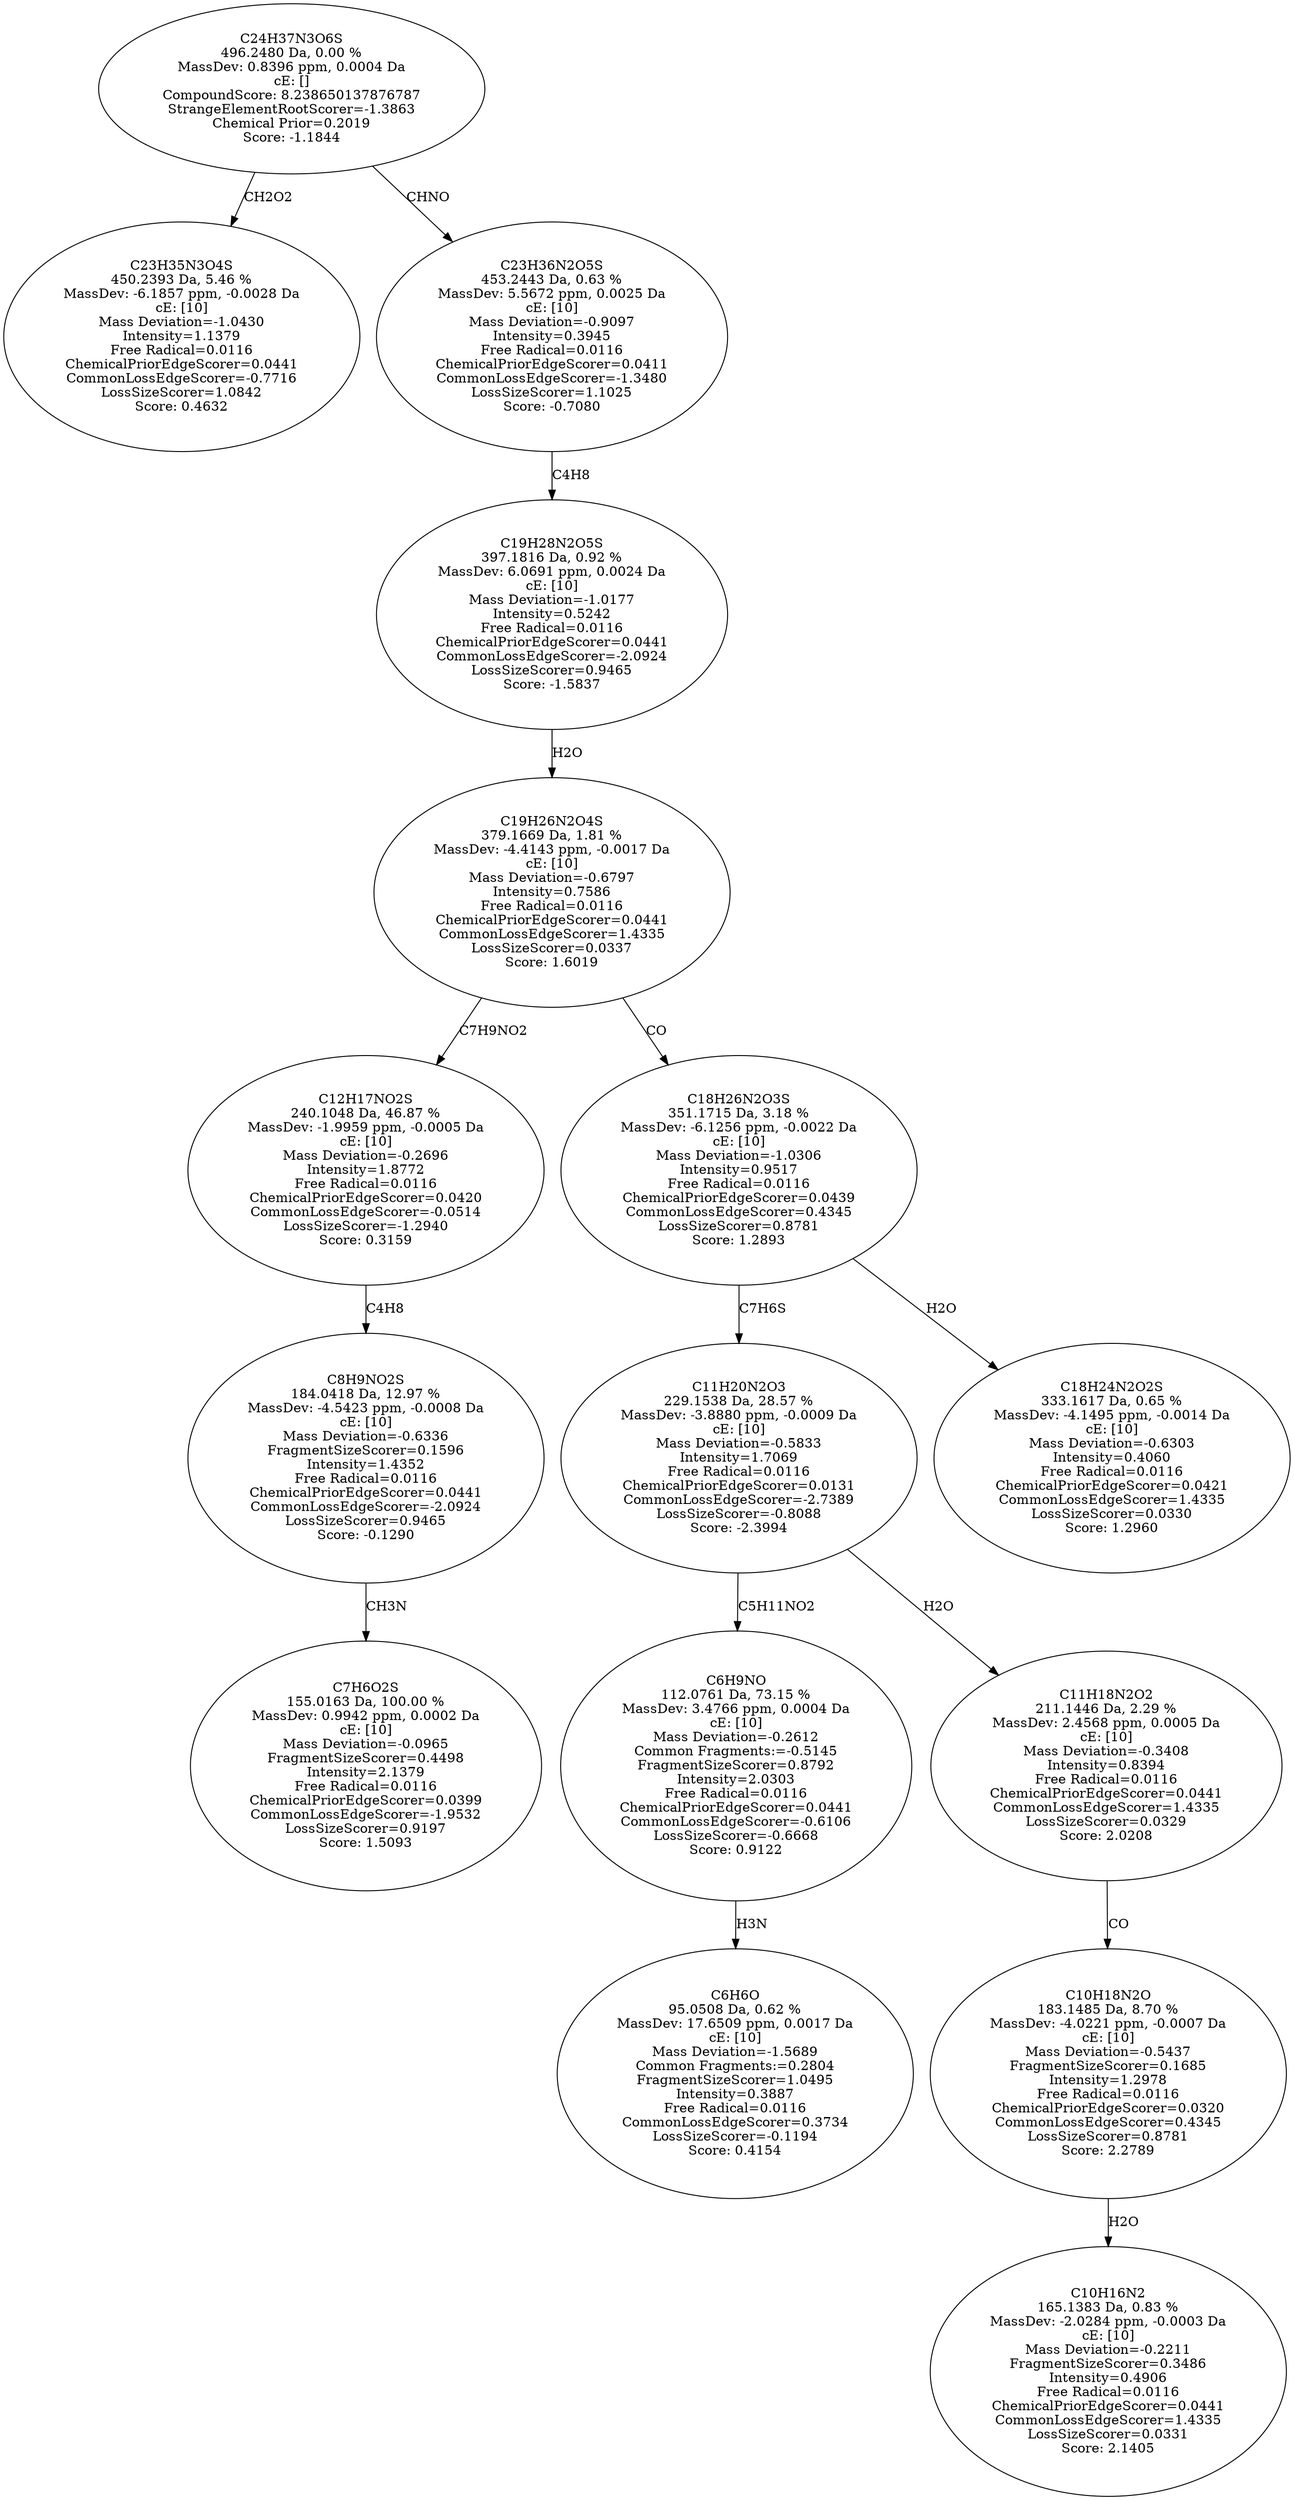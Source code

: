 strict digraph {
v1 [label="C23H35N3O4S\n450.2393 Da, 5.46 %\nMassDev: -6.1857 ppm, -0.0028 Da\ncE: [10]\nMass Deviation=-1.0430\nIntensity=1.1379\nFree Radical=0.0116\nChemicalPriorEdgeScorer=0.0441\nCommonLossEdgeScorer=-0.7716\nLossSizeScorer=1.0842\nScore: 0.4632"];
v2 [label="C7H6O2S\n155.0163 Da, 100.00 %\nMassDev: 0.9942 ppm, 0.0002 Da\ncE: [10]\nMass Deviation=-0.0965\nFragmentSizeScorer=0.4498\nIntensity=2.1379\nFree Radical=0.0116\nChemicalPriorEdgeScorer=0.0399\nCommonLossEdgeScorer=-1.9532\nLossSizeScorer=0.9197\nScore: 1.5093"];
v3 [label="C8H9NO2S\n184.0418 Da, 12.97 %\nMassDev: -4.5423 ppm, -0.0008 Da\ncE: [10]\nMass Deviation=-0.6336\nFragmentSizeScorer=0.1596\nIntensity=1.4352\nFree Radical=0.0116\nChemicalPriorEdgeScorer=0.0441\nCommonLossEdgeScorer=-2.0924\nLossSizeScorer=0.9465\nScore: -0.1290"];
v4 [label="C12H17NO2S\n240.1048 Da, 46.87 %\nMassDev: -1.9959 ppm, -0.0005 Da\ncE: [10]\nMass Deviation=-0.2696\nIntensity=1.8772\nFree Radical=0.0116\nChemicalPriorEdgeScorer=0.0420\nCommonLossEdgeScorer=-0.0514\nLossSizeScorer=-1.2940\nScore: 0.3159"];
v5 [label="C6H6O\n95.0508 Da, 0.62 %\nMassDev: 17.6509 ppm, 0.0017 Da\ncE: [10]\nMass Deviation=-1.5689\nCommon Fragments:=0.2804\nFragmentSizeScorer=1.0495\nIntensity=0.3887\nFree Radical=0.0116\nCommonLossEdgeScorer=0.3734\nLossSizeScorer=-0.1194\nScore: 0.4154"];
v6 [label="C6H9NO\n112.0761 Da, 73.15 %\nMassDev: 3.4766 ppm, 0.0004 Da\ncE: [10]\nMass Deviation=-0.2612\nCommon Fragments:=-0.5145\nFragmentSizeScorer=0.8792\nIntensity=2.0303\nFree Radical=0.0116\nChemicalPriorEdgeScorer=0.0441\nCommonLossEdgeScorer=-0.6106\nLossSizeScorer=-0.6668\nScore: 0.9122"];
v7 [label="C10H16N2\n165.1383 Da, 0.83 %\nMassDev: -2.0284 ppm, -0.0003 Da\ncE: [10]\nMass Deviation=-0.2211\nFragmentSizeScorer=0.3486\nIntensity=0.4906\nFree Radical=0.0116\nChemicalPriorEdgeScorer=0.0441\nCommonLossEdgeScorer=1.4335\nLossSizeScorer=0.0331\nScore: 2.1405"];
v8 [label="C10H18N2O\n183.1485 Da, 8.70 %\nMassDev: -4.0221 ppm, -0.0007 Da\ncE: [10]\nMass Deviation=-0.5437\nFragmentSizeScorer=0.1685\nIntensity=1.2978\nFree Radical=0.0116\nChemicalPriorEdgeScorer=0.0320\nCommonLossEdgeScorer=0.4345\nLossSizeScorer=0.8781\nScore: 2.2789"];
v9 [label="C11H18N2O2\n211.1446 Da, 2.29 %\nMassDev: 2.4568 ppm, 0.0005 Da\ncE: [10]\nMass Deviation=-0.3408\nIntensity=0.8394\nFree Radical=0.0116\nChemicalPriorEdgeScorer=0.0441\nCommonLossEdgeScorer=1.4335\nLossSizeScorer=0.0329\nScore: 2.0208"];
v10 [label="C11H20N2O3\n229.1538 Da, 28.57 %\nMassDev: -3.8880 ppm, -0.0009 Da\ncE: [10]\nMass Deviation=-0.5833\nIntensity=1.7069\nFree Radical=0.0116\nChemicalPriorEdgeScorer=0.0131\nCommonLossEdgeScorer=-2.7389\nLossSizeScorer=-0.8088\nScore: -2.3994"];
v11 [label="C18H24N2O2S\n333.1617 Da, 0.65 %\nMassDev: -4.1495 ppm, -0.0014 Da\ncE: [10]\nMass Deviation=-0.6303\nIntensity=0.4060\nFree Radical=0.0116\nChemicalPriorEdgeScorer=0.0421\nCommonLossEdgeScorer=1.4335\nLossSizeScorer=0.0330\nScore: 1.2960"];
v12 [label="C18H26N2O3S\n351.1715 Da, 3.18 %\nMassDev: -6.1256 ppm, -0.0022 Da\ncE: [10]\nMass Deviation=-1.0306\nIntensity=0.9517\nFree Radical=0.0116\nChemicalPriorEdgeScorer=0.0439\nCommonLossEdgeScorer=0.4345\nLossSizeScorer=0.8781\nScore: 1.2893"];
v13 [label="C19H26N2O4S\n379.1669 Da, 1.81 %\nMassDev: -4.4143 ppm, -0.0017 Da\ncE: [10]\nMass Deviation=-0.6797\nIntensity=0.7586\nFree Radical=0.0116\nChemicalPriorEdgeScorer=0.0441\nCommonLossEdgeScorer=1.4335\nLossSizeScorer=0.0337\nScore: 1.6019"];
v14 [label="C19H28N2O5S\n397.1816 Da, 0.92 %\nMassDev: 6.0691 ppm, 0.0024 Da\ncE: [10]\nMass Deviation=-1.0177\nIntensity=0.5242\nFree Radical=0.0116\nChemicalPriorEdgeScorer=0.0441\nCommonLossEdgeScorer=-2.0924\nLossSizeScorer=0.9465\nScore: -1.5837"];
v15 [label="C23H36N2O5S\n453.2443 Da, 0.63 %\nMassDev: 5.5672 ppm, 0.0025 Da\ncE: [10]\nMass Deviation=-0.9097\nIntensity=0.3945\nFree Radical=0.0116\nChemicalPriorEdgeScorer=0.0411\nCommonLossEdgeScorer=-1.3480\nLossSizeScorer=1.1025\nScore: -0.7080"];
v16 [label="C24H37N3O6S\n496.2480 Da, 0.00 %\nMassDev: 0.8396 ppm, 0.0004 Da\ncE: []\nCompoundScore: 8.238650137876787\nStrangeElementRootScorer=-1.3863\nChemical Prior=0.2019\nScore: -1.1844"];
v16 -> v1 [label="CH2O2"];
v3 -> v2 [label="CH3N"];
v4 -> v3 [label="C4H8"];
v13 -> v4 [label="C7H9NO2"];
v6 -> v5 [label="H3N"];
v10 -> v6 [label="C5H11NO2"];
v8 -> v7 [label="H2O"];
v9 -> v8 [label="CO"];
v10 -> v9 [label="H2O"];
v12 -> v10 [label="C7H6S"];
v12 -> v11 [label="H2O"];
v13 -> v12 [label="CO"];
v14 -> v13 [label="H2O"];
v15 -> v14 [label="C4H8"];
v16 -> v15 [label="CHNO"];
}